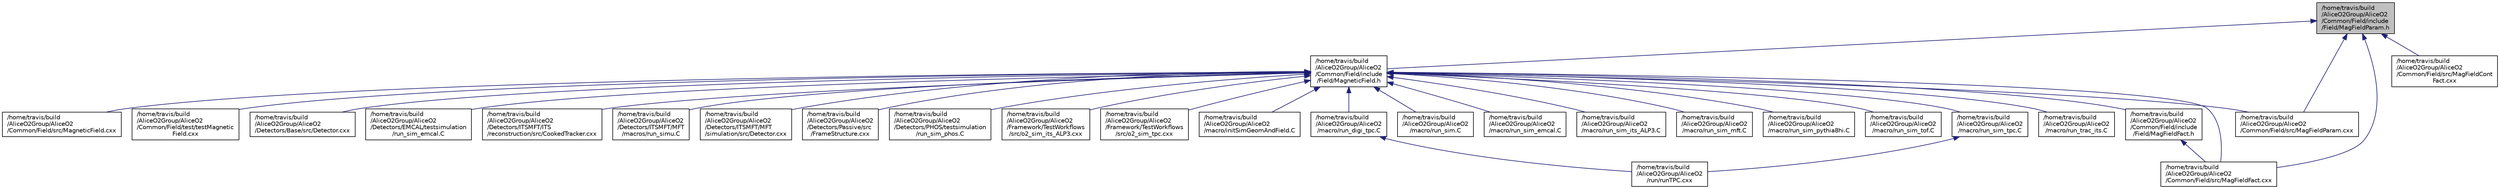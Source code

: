 digraph "/home/travis/build/AliceO2Group/AliceO2/Common/Field/include/Field/MagFieldParam.h"
{
 // INTERACTIVE_SVG=YES
  bgcolor="transparent";
  edge [fontname="Helvetica",fontsize="10",labelfontname="Helvetica",labelfontsize="10"];
  node [fontname="Helvetica",fontsize="10",shape=record];
  Node1 [label="/home/travis/build\l/AliceO2Group/AliceO2\l/Common/Field/include\l/Field/MagFieldParam.h",height=0.2,width=0.4,color="black", fillcolor="grey75", style="filled" fontcolor="black"];
  Node1 -> Node2 [dir="back",color="midnightblue",fontsize="10",style="solid",fontname="Helvetica"];
  Node2 [label="/home/travis/build\l/AliceO2Group/AliceO2\l/Common/Field/include\l/Field/MagneticField.h",height=0.2,width=0.4,color="black",URL="$db/d4b/MagneticField_8h.html",tooltip="Definition of the MagF class. "];
  Node2 -> Node3 [dir="back",color="midnightblue",fontsize="10",style="solid",fontname="Helvetica"];
  Node3 [label="/home/travis/build\l/AliceO2Group/AliceO2\l/Common/Field/include\l/Field/MagFieldFact.h",height=0.2,width=0.4,color="black",URL="$da/d34/MagFieldFact_8h.html",tooltip="Definition of the MagFieldFact: factory for ALIDE mag. field from MagFieldParam. "];
  Node3 -> Node4 [dir="back",color="midnightblue",fontsize="10",style="solid",fontname="Helvetica"];
  Node4 [label="/home/travis/build\l/AliceO2Group/AliceO2\l/Common/Field/src/MagFieldFact.cxx",height=0.2,width=0.4,color="black",URL="$d0/dec/MagFieldFact_8cxx.html"];
  Node2 -> Node4 [dir="back",color="midnightblue",fontsize="10",style="solid",fontname="Helvetica"];
  Node2 -> Node5 [dir="back",color="midnightblue",fontsize="10",style="solid",fontname="Helvetica"];
  Node5 [label="/home/travis/build\l/AliceO2Group/AliceO2\l/Common/Field/src/MagFieldParam.cxx",height=0.2,width=0.4,color="black",URL="$df/d54/MagFieldParam_8cxx.html",tooltip="Implementation of the MagFieldParam class. "];
  Node2 -> Node6 [dir="back",color="midnightblue",fontsize="10",style="solid",fontname="Helvetica"];
  Node6 [label="/home/travis/build\l/AliceO2Group/AliceO2\l/Common/Field/src/MagneticField.cxx",height=0.2,width=0.4,color="black",URL="$d2/d78/MagneticField_8cxx.html"];
  Node2 -> Node7 [dir="back",color="midnightblue",fontsize="10",style="solid",fontname="Helvetica"];
  Node7 [label="/home/travis/build\l/AliceO2Group/AliceO2\l/Common/Field/test/testMagnetic\lField.cxx",height=0.2,width=0.4,color="black",URL="$d6/dda/testMagneticField_8cxx.html"];
  Node2 -> Node8 [dir="back",color="midnightblue",fontsize="10",style="solid",fontname="Helvetica"];
  Node8 [label="/home/travis/build\l/AliceO2Group/AliceO2\l/Detectors/Base/src/Detector.cxx",height=0.2,width=0.4,color="black",URL="$d3/dee/Base_2src_2Detector_8cxx.html"];
  Node2 -> Node9 [dir="back",color="midnightblue",fontsize="10",style="solid",fontname="Helvetica"];
  Node9 [label="/home/travis/build\l/AliceO2Group/AliceO2\l/Detectors/EMCAL/testsimulation\l/run_sim_emcal.C",height=0.2,width=0.4,color="black",URL="$d3/d85/Detectors_2EMCAL_2testsimulation_2run__sim__emcal_8C.html"];
  Node2 -> Node10 [dir="back",color="midnightblue",fontsize="10",style="solid",fontname="Helvetica"];
  Node10 [label="/home/travis/build\l/AliceO2Group/AliceO2\l/Detectors/ITSMFT/ITS\l/reconstruction/src/CookedTracker.cxx",height=0.2,width=0.4,color="black",URL="$d7/dca/CookedTracker_8cxx.html",tooltip="Implementation of the &quot;Cooked Matrix&quot; ITS tracker. "];
  Node2 -> Node11 [dir="back",color="midnightblue",fontsize="10",style="solid",fontname="Helvetica"];
  Node11 [label="/home/travis/build\l/AliceO2Group/AliceO2\l/Detectors/ITSMFT/MFT\l/macros/run_simu.C",height=0.2,width=0.4,color="black",URL="$dd/d56/run__simu_8C.html"];
  Node2 -> Node12 [dir="back",color="midnightblue",fontsize="10",style="solid",fontname="Helvetica"];
  Node12 [label="/home/travis/build\l/AliceO2Group/AliceO2\l/Detectors/ITSMFT/MFT\l/simulation/src/Detector.cxx",height=0.2,width=0.4,color="black",URL="$d0/d6b/ITSMFT_2MFT_2simulation_2src_2Detector_8cxx.html"];
  Node2 -> Node13 [dir="back",color="midnightblue",fontsize="10",style="solid",fontname="Helvetica"];
  Node13 [label="/home/travis/build\l/AliceO2Group/AliceO2\l/Detectors/Passive/src\l/FrameStructure.cxx",height=0.2,width=0.4,color="black",URL="$de/da5/FrameStructure_8cxx.html"];
  Node2 -> Node14 [dir="back",color="midnightblue",fontsize="10",style="solid",fontname="Helvetica"];
  Node14 [label="/home/travis/build\l/AliceO2Group/AliceO2\l/Detectors/PHOS/testsimulation\l/run_sim_phos.C",height=0.2,width=0.4,color="black",URL="$d5/d3a/run__sim__phos_8C.html"];
  Node2 -> Node15 [dir="back",color="midnightblue",fontsize="10",style="solid",fontname="Helvetica"];
  Node15 [label="/home/travis/build\l/AliceO2Group/AliceO2\l/Framework/TestWorkflows\l/src/o2_sim_its_ALP3.cxx",height=0.2,width=0.4,color="black",URL="$dd/d2b/o2__sim__its__ALP3_8cxx.html"];
  Node2 -> Node16 [dir="back",color="midnightblue",fontsize="10",style="solid",fontname="Helvetica"];
  Node16 [label="/home/travis/build\l/AliceO2Group/AliceO2\l/Framework/TestWorkflows\l/src/o2_sim_tpc.cxx",height=0.2,width=0.4,color="black",URL="$d7/d11/o2__sim__tpc_8cxx.html"];
  Node2 -> Node17 [dir="back",color="midnightblue",fontsize="10",style="solid",fontname="Helvetica"];
  Node17 [label="/home/travis/build\l/AliceO2Group/AliceO2\l/macro/initSimGeomAndField.C",height=0.2,width=0.4,color="black",URL="$d0/d17/initSimGeomAndField_8C.html"];
  Node2 -> Node18 [dir="back",color="midnightblue",fontsize="10",style="solid",fontname="Helvetica"];
  Node18 [label="/home/travis/build\l/AliceO2Group/AliceO2\l/macro/run_digi_tpc.C",height=0.2,width=0.4,color="black",URL="$d3/db7/run__digi__tpc_8C.html"];
  Node18 -> Node19 [dir="back",color="midnightblue",fontsize="10",style="solid",fontname="Helvetica"];
  Node19 [label="/home/travis/build\l/AliceO2Group/AliceO2\l/run/runTPC.cxx",height=0.2,width=0.4,color="black",URL="$d3/d56/runTPC_8cxx.html"];
  Node2 -> Node20 [dir="back",color="midnightblue",fontsize="10",style="solid",fontname="Helvetica"];
  Node20 [label="/home/travis/build\l/AliceO2Group/AliceO2\l/macro/run_sim.C",height=0.2,width=0.4,color="black",URL="$d9/d71/run__sim_8C.html"];
  Node2 -> Node21 [dir="back",color="midnightblue",fontsize="10",style="solid",fontname="Helvetica"];
  Node21 [label="/home/travis/build\l/AliceO2Group/AliceO2\l/macro/run_sim_emcal.C",height=0.2,width=0.4,color="black",URL="$db/df3/macro_2run__sim__emcal_8C.html"];
  Node2 -> Node22 [dir="back",color="midnightblue",fontsize="10",style="solid",fontname="Helvetica"];
  Node22 [label="/home/travis/build\l/AliceO2Group/AliceO2\l/macro/run_sim_its_ALP3.C",height=0.2,width=0.4,color="black",URL="$d5/dd2/run__sim__its__ALP3_8C.html"];
  Node2 -> Node23 [dir="back",color="midnightblue",fontsize="10",style="solid",fontname="Helvetica"];
  Node23 [label="/home/travis/build\l/AliceO2Group/AliceO2\l/macro/run_sim_mft.C",height=0.2,width=0.4,color="black",URL="$d4/d5f/run__sim__mft_8C.html"];
  Node2 -> Node24 [dir="back",color="midnightblue",fontsize="10",style="solid",fontname="Helvetica"];
  Node24 [label="/home/travis/build\l/AliceO2Group/AliceO2\l/macro/run_sim_pythia8hi.C",height=0.2,width=0.4,color="black",URL="$d3/dcc/run__sim__pythia8hi_8C.html"];
  Node2 -> Node25 [dir="back",color="midnightblue",fontsize="10",style="solid",fontname="Helvetica"];
  Node25 [label="/home/travis/build\l/AliceO2Group/AliceO2\l/macro/run_sim_tof.C",height=0.2,width=0.4,color="black",URL="$dc/d6a/run__sim__tof_8C.html"];
  Node2 -> Node26 [dir="back",color="midnightblue",fontsize="10",style="solid",fontname="Helvetica"];
  Node26 [label="/home/travis/build\l/AliceO2Group/AliceO2\l/macro/run_sim_tpc.C",height=0.2,width=0.4,color="black",URL="$d7/d08/run__sim__tpc_8C.html"];
  Node26 -> Node19 [dir="back",color="midnightblue",fontsize="10",style="solid",fontname="Helvetica"];
  Node2 -> Node27 [dir="back",color="midnightblue",fontsize="10",style="solid",fontname="Helvetica"];
  Node27 [label="/home/travis/build\l/AliceO2Group/AliceO2\l/macro/run_trac_its.C",height=0.2,width=0.4,color="black",URL="$dd/d4e/run__trac__its_8C.html"];
  Node1 -> Node28 [dir="back",color="midnightblue",fontsize="10",style="solid",fontname="Helvetica"];
  Node28 [label="/home/travis/build\l/AliceO2Group/AliceO2\l/Common/Field/src/MagFieldCont\lFact.cxx",height=0.2,width=0.4,color="black",URL="$da/d9c/MagFieldContFact_8cxx.html",tooltip="Implementation of the MagFieldContFact: factory for ALICE mag. field. "];
  Node1 -> Node4 [dir="back",color="midnightblue",fontsize="10",style="solid",fontname="Helvetica"];
  Node1 -> Node5 [dir="back",color="midnightblue",fontsize="10",style="solid",fontname="Helvetica"];
}
